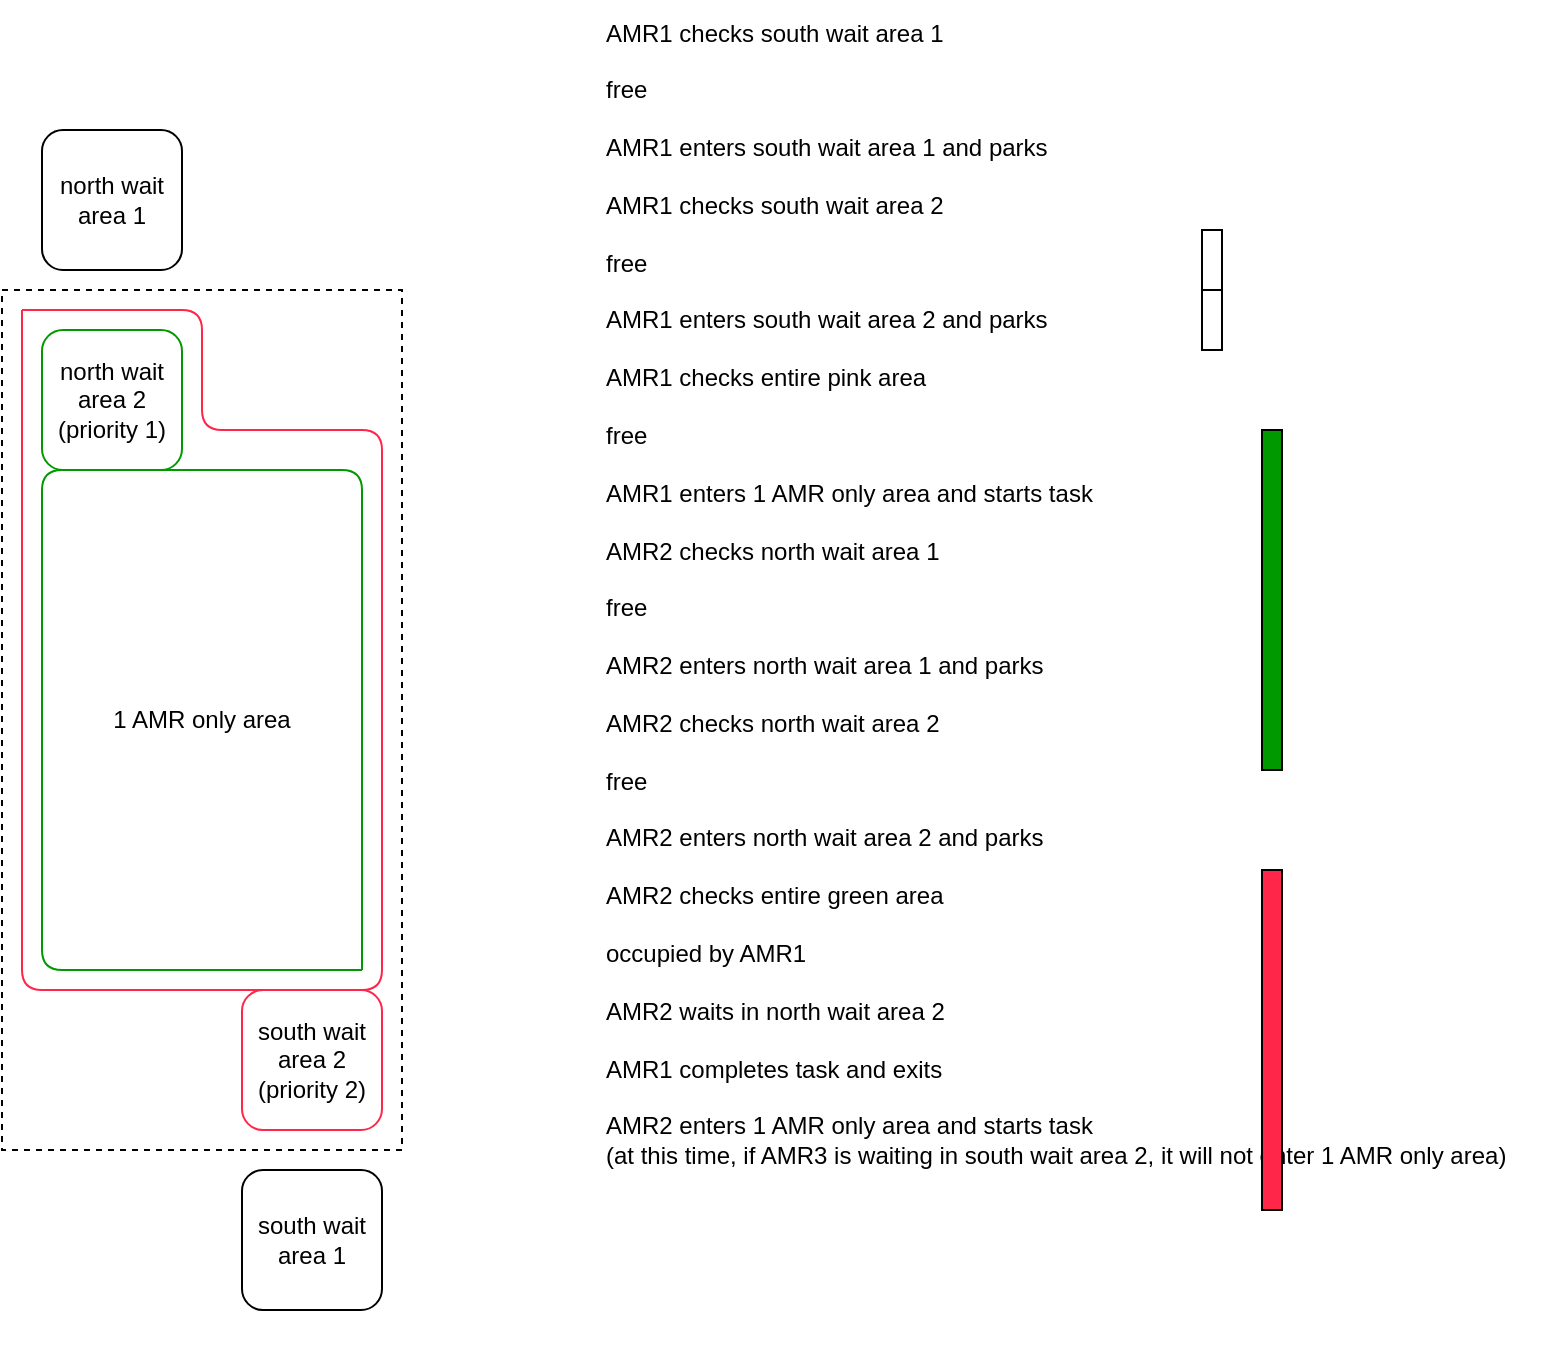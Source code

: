 <mxfile version="24.4.13" type="github">
  <diagram name="Page-1" id="ZQYoR2bXF4td_HxUEjvD">
    <mxGraphModel dx="1434" dy="786" grid="1" gridSize="10" guides="1" tooltips="1" connect="1" arrows="1" fold="1" page="1" pageScale="1" pageWidth="850" pageHeight="1100" math="0" shadow="0">
      <root>
        <mxCell id="0" />
        <mxCell id="1" parent="0" />
        <mxCell id="MdE7EvTuS_QVhMOrEJu6-6" value="1 AMR only area" style="rounded=0;whiteSpace=wrap;html=1;dashed=1;fillColor=none;" vertex="1" parent="1">
          <mxGeometry x="80" y="170" width="200" height="430" as="geometry" />
        </mxCell>
        <mxCell id="MdE7EvTuS_QVhMOrEJu6-2" value="south wait area 2&lt;div&gt;(priority 2)&lt;/div&gt;" style="rounded=1;whiteSpace=wrap;html=1;fillColor=none;strokeColor=#FF264A;" vertex="1" parent="1">
          <mxGeometry x="200" y="520" width="70" height="70" as="geometry" />
        </mxCell>
        <mxCell id="MdE7EvTuS_QVhMOrEJu6-3" value="north wait area 2&lt;div&gt;(priority 1)&lt;/div&gt;" style="rounded=1;whiteSpace=wrap;html=1;strokeColor=#009900;" vertex="1" parent="1">
          <mxGeometry x="100" y="190" width="70" height="70" as="geometry" />
        </mxCell>
        <mxCell id="MdE7EvTuS_QVhMOrEJu6-4" value="north wait area 1" style="rounded=1;whiteSpace=wrap;html=1;" vertex="1" parent="1">
          <mxGeometry x="100" y="90" width="70" height="70" as="geometry" />
        </mxCell>
        <mxCell id="MdE7EvTuS_QVhMOrEJu6-5" value="south wait area 1" style="rounded=1;whiteSpace=wrap;html=1;" vertex="1" parent="1">
          <mxGeometry x="200" y="610" width="70" height="70" as="geometry" />
        </mxCell>
        <mxCell id="MdE7EvTuS_QVhMOrEJu6-9" value="" style="endArrow=none;html=1;rounded=1;strokeColor=#FF264A;curved=0;" edge="1" parent="1">
          <mxGeometry width="50" height="50" relative="1" as="geometry">
            <mxPoint x="90" y="180" as="sourcePoint" />
            <mxPoint x="90" y="180" as="targetPoint" />
            <Array as="points">
              <mxPoint x="180" y="180" />
              <mxPoint x="180" y="240" />
              <mxPoint x="270" y="240" />
              <mxPoint x="270" y="520" />
              <mxPoint x="90" y="520" />
            </Array>
          </mxGeometry>
        </mxCell>
        <mxCell id="MdE7EvTuS_QVhMOrEJu6-10" value="" style="endArrow=none;html=1;rounded=1;strokeColor=#009900;curved=0;" edge="1" parent="1">
          <mxGeometry width="50" height="50" relative="1" as="geometry">
            <mxPoint x="260" y="510" as="sourcePoint" />
            <mxPoint x="260" y="510" as="targetPoint" />
            <Array as="points">
              <mxPoint x="260" y="260" />
              <mxPoint x="100" y="260" />
              <mxPoint x="100" y="510" />
              <mxPoint x="150" y="510" />
            </Array>
          </mxGeometry>
        </mxCell>
        <mxCell id="MdE7EvTuS_QVhMOrEJu6-13" value="&lt;span style=&quot;background-color: initial;&quot;&gt;AMR1 checks south wait area 1&lt;/span&gt;&lt;div&gt;&lt;span style=&quot;background-color: initial;&quot;&gt;&lt;br&gt;&lt;/span&gt;&lt;/div&gt;&lt;div&gt;&lt;span style=&quot;background-color: initial;&quot;&gt;free&lt;/span&gt;&lt;/div&gt;&lt;div&gt;&lt;span style=&quot;background-color: initial;&quot;&gt;&lt;br&gt;&lt;/span&gt;&lt;/div&gt;&lt;div&gt;&lt;span style=&quot;background-color: initial;&quot;&gt;AMR1 enters south wait area 1 and parks&lt;/span&gt;&lt;/div&gt;&lt;div&gt;&lt;span style=&quot;background-color: initial;&quot;&gt;&lt;br&gt;&lt;/span&gt;&lt;/div&gt;&lt;div&gt;&lt;span style=&quot;background-color: initial;&quot;&gt;AMR1 checks south wait area 2&lt;/span&gt;&lt;/div&gt;&lt;div&gt;&lt;span style=&quot;background-color: initial;&quot;&gt;&lt;br&gt;&lt;/span&gt;&lt;/div&gt;&lt;div&gt;&lt;span style=&quot;background-color: initial;&quot;&gt;free&lt;/span&gt;&lt;/div&gt;&lt;div&gt;&lt;span style=&quot;background-color: initial;&quot;&gt;&lt;br&gt;&lt;/span&gt;&lt;/div&gt;&lt;div&gt;&lt;span style=&quot;background-color: initial;&quot;&gt;AMR1 enters south wait area 2 and parks&lt;/span&gt;&lt;/div&gt;&lt;div&gt;&lt;span style=&quot;background-color: initial;&quot;&gt;&lt;br&gt;&lt;/span&gt;&lt;/div&gt;&lt;div&gt;&lt;span style=&quot;background-color: initial;&quot;&gt;AMR1 checks entire pink area&lt;/span&gt;&lt;/div&gt;&lt;div&gt;&lt;span style=&quot;background-color: initial;&quot;&gt;&lt;br&gt;&lt;/span&gt;&lt;/div&gt;&lt;div&gt;free&lt;/div&gt;&lt;div&gt;&lt;br&gt;&lt;/div&gt;&lt;div&gt;AMR1 enters 1 AMR only area and starts task&lt;/div&gt;&lt;div&gt;&lt;br&gt;&lt;/div&gt;&lt;div&gt;AMR2 checks north wait area 1&lt;/div&gt;&lt;div&gt;&lt;br&gt;&lt;/div&gt;&lt;div&gt;free&lt;/div&gt;&lt;div&gt;&lt;br&gt;&lt;/div&gt;&lt;div&gt;AMR2 enters north wait area 1 and parks&lt;/div&gt;&lt;div&gt;&lt;br&gt;&lt;/div&gt;&lt;div&gt;AMR2 checks north wait area 2&lt;/div&gt;&lt;div&gt;&lt;br&gt;&lt;/div&gt;&lt;div&gt;free&lt;/div&gt;&lt;div&gt;&lt;br&gt;&lt;/div&gt;&lt;div&gt;AMR2 enters north wait area 2 and parks&lt;/div&gt;&lt;div&gt;&lt;br&gt;&lt;/div&gt;&lt;div&gt;AMR2 checks entire green area&lt;/div&gt;&lt;div&gt;&lt;br&gt;&lt;/div&gt;&lt;div&gt;occupied by AMR1&lt;/div&gt;&lt;div&gt;&lt;br&gt;&lt;/div&gt;&lt;div&gt;AMR2 waits in north wait area 2&lt;/div&gt;&lt;div&gt;&lt;br&gt;&lt;/div&gt;&lt;div&gt;AMR1 completes task and exits&lt;/div&gt;&lt;div&gt;&lt;br&gt;&lt;/div&gt;&lt;div&gt;AMR2 enters 1 AMR only area and starts task&amp;nbsp;&lt;/div&gt;&lt;div&gt;(at this time, if AMR3 is waiting in south wait area 2, it will not enter 1 AMR only area)&lt;/div&gt;&lt;div&gt;&lt;br&gt;&lt;/div&gt;&lt;div&gt;&lt;br&gt;&lt;/div&gt;&lt;div&gt;&lt;br&gt;&lt;/div&gt;&lt;div&gt;&lt;br&gt;&lt;/div&gt;&lt;div&gt;&lt;br&gt;&lt;/div&gt;&lt;div&gt;&lt;br&gt;&lt;/div&gt;" style="text;html=1;align=left;verticalAlign=middle;resizable=0;points=[];autosize=1;strokeColor=none;fillColor=none;" vertex="1" parent="1">
          <mxGeometry x="380" y="25" width="470" height="680" as="geometry" />
        </mxCell>
        <mxCell id="MdE7EvTuS_QVhMOrEJu6-14" value="" style="rounded=0;whiteSpace=wrap;html=1;fillColor=#009900;" vertex="1" parent="1">
          <mxGeometry x="710" y="240" width="10" height="170" as="geometry" />
        </mxCell>
        <mxCell id="MdE7EvTuS_QVhMOrEJu6-15" value="" style="rounded=0;whiteSpace=wrap;html=1;fillColor=#FF264A;" vertex="1" parent="1">
          <mxGeometry x="710" y="460" width="10" height="170" as="geometry" />
        </mxCell>
        <mxCell id="MdE7EvTuS_QVhMOrEJu6-16" value="" style="rounded=0;whiteSpace=wrap;html=1;fillColor=none;" vertex="1" parent="1">
          <mxGeometry x="680" y="140" width="10" height="30" as="geometry" />
        </mxCell>
        <mxCell id="MdE7EvTuS_QVhMOrEJu6-18" value="" style="rounded=0;whiteSpace=wrap;html=1;fillColor=none;" vertex="1" parent="1">
          <mxGeometry x="680" y="170" width="10" height="30" as="geometry" />
        </mxCell>
      </root>
    </mxGraphModel>
  </diagram>
</mxfile>
